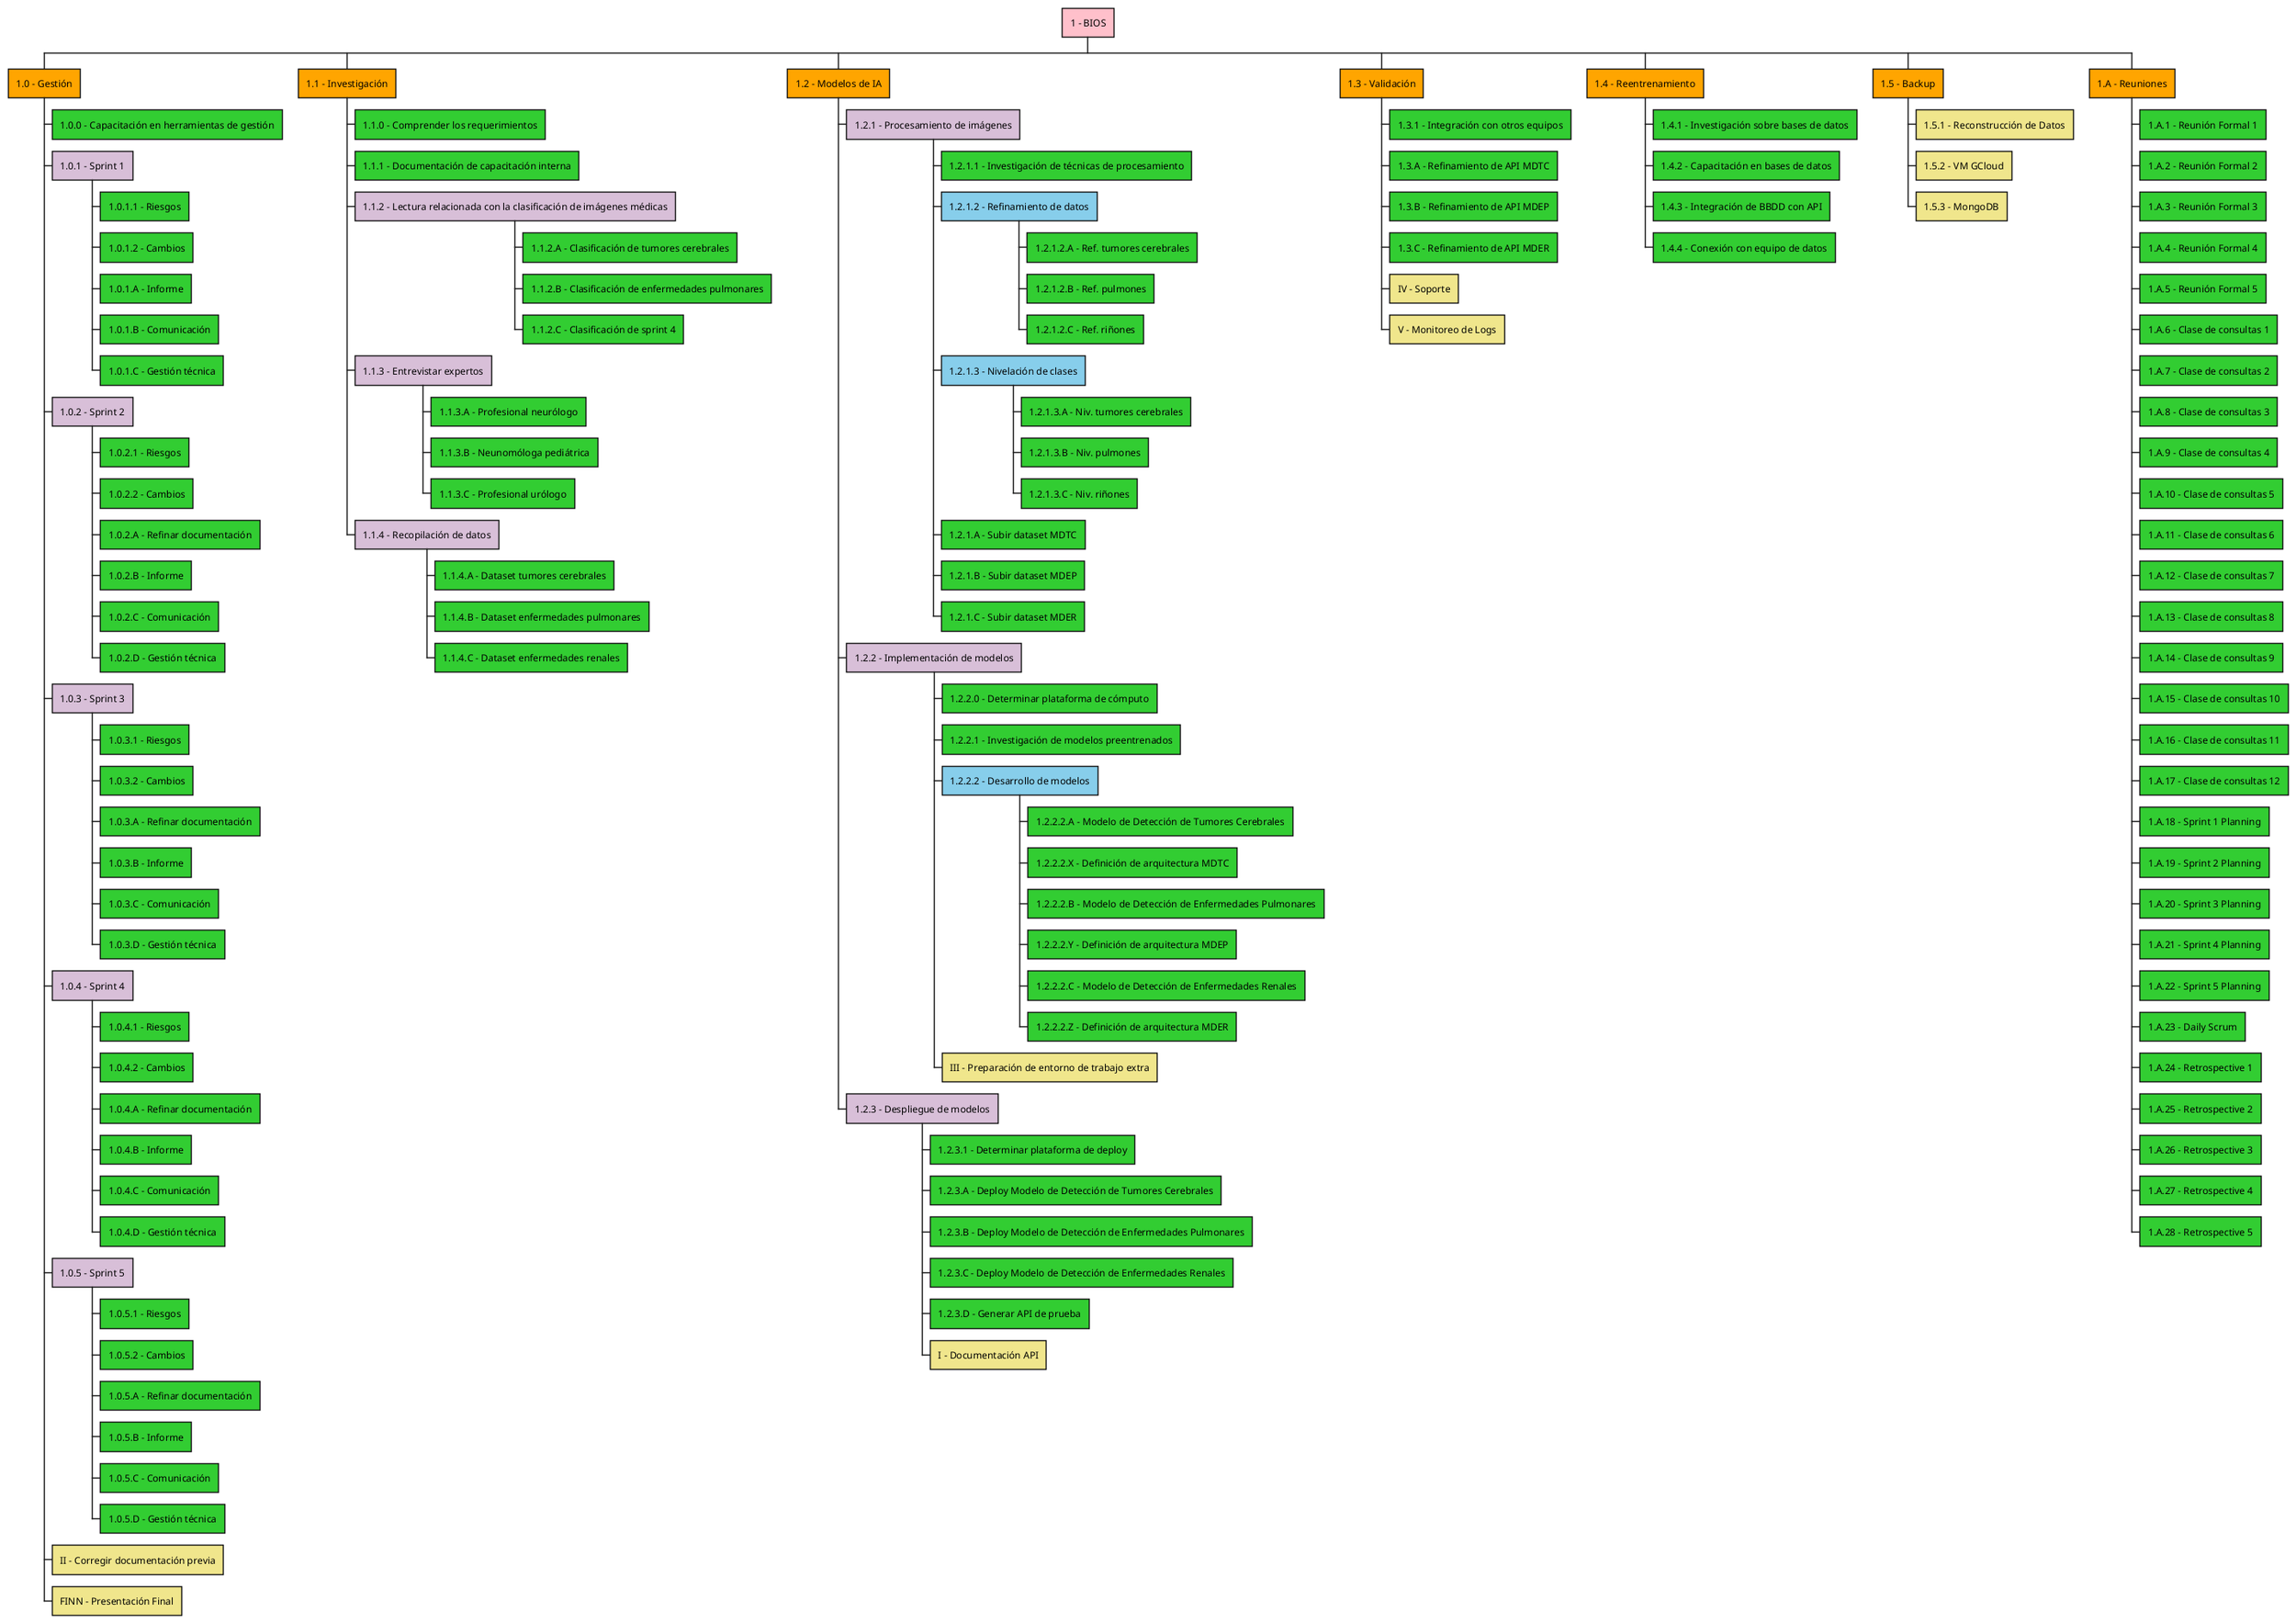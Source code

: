 @startwbs BIOS
<style>
wbsDiagram {
    .pink{
        BackgroundColor Pink
    };
    .orange{
        BackgroundColor Orange
    };
    .violet{
        BackgroundColor Thistle 
    };
    .blue{
        BackgroundColor SkyBlue
    };
    .green{
        BackgroundColor LimeGreen
    };
    .new {
        BackgroundColor Khaki
    }
};
</style>

* 1 - BIOS <<pink>>

** 1.0 - Gestión <<orange>>
*** 1.0.0 - Capacitación en herramientas de gestión <<green>>
*** 1.0.1 - Sprint 1 <<violet>>
**** 1.0.1.1 - Riesgos <<green>>
**** 1.0.1.2 - Cambios <<green>>
**** 1.0.1.A - Informe <<green>>
**** 1.0.1.B - Comunicación <<green>>
**** 1.0.1.C - Gestión técnica <<green>>

*** 1.0.2 - Sprint 2 <<violet>>
**** 1.0.2.1 - Riesgos <<green>>
**** 1.0.2.2 - Cambios <<green>>
**** 1.0.2.A - Refinar documentación <<green>>
**** 1.0.2.B - Informe  <<green>>
**** 1.0.2.C - Comunicación <<green>>
**** 1.0.2.D - Gestión técnica <<green>>

*** 1.0.3 - Sprint 3 <<violet>>
**** 1.0.3.1 - Riesgos <<green>>
**** 1.0.3.2 - Cambios <<green>>
**** 1.0.3.A - Refinar documentación <<green>>
**** 1.0.3.B - Informe <<green>>
**** 1.0.3.C - Comunicación <<green>>
**** 1.0.3.D - Gestión técnica <<green>>

*** 1.0.4 - Sprint 4 <<violet>>
**** 1.0.4.1 - Riesgos <<green>>
**** 1.0.4.2 - Cambios <<green>>
**** 1.0.4.A - Refinar documentación <<green>>
**** 1.0.4.B - Informe <<green>>
**** 1.0.4.C - Comunicación <<green>>
**** 1.0.4.D - Gestión técnica <<green>>

*** 1.0.5 - Sprint 5 <<violet>>
**** 1.0.5.1 - Riesgos <<green>>
**** 1.0.5.2 - Cambios <<green>>
**** 1.0.5.A - Refinar documentación <<green>>
**** 1.0.5.B - Informe <<green>>
**** 1.0.5.C - Comunicación <<green>>
**** 1.0.5.D - Gestión técnica <<green>>

*** II - Corregir documentación previa <<new>>
*** FINN - Presentación Final <<new>>

** 1.1 - Investigación <<orange>>
*** 1.1.0 - Comprender los requerimientos <<green>>
*** 1.1.1 - Documentación de capacitación interna <<green>>
*** 1.1.2 - Lectura relacionada con la clasificación de imágenes médicas <<violet>>
**** 1.1.2.A - Clasificación de tumores cerebrales <<green>>
**** 1.1.2.B - Clasificación de enfermedades pulmonares <<green>>
**** 1.1.2.C - Clasificación de sprint 4 <<green>>

*** 1.1.3 - Entrevistar expertos <<violet>>
**** 1.1.3.A - Profesional neurólogo <<green>>
**** 1.1.3.B - Neunomóloga pediátrica <<green>>
**** 1.1.3.C - Profesional urólogo <<green>>

*** 1.1.4 - Recopilación de datos <<violet>>
**** 1.1.4.A - Dataset tumores cerebrales <<green>>
**** 1.1.4.B - Dataset enfermedades pulmonares <<green>>
**** 1.1.4.C - Dataset enfermedades renales <<green>>

** 1.2 - Modelos de IA <<orange>>

*** 1.2.1 - Procesamiento de imágenes <<violet>>
**** 1.2.1.1 - Investigación de técnicas de procesamiento <<green>>
**** 1.2.1.2 - Refinamiento de datos <<blue>>
***** 1.2.1.2.A - Ref. tumores cerebrales <<green>>
***** 1.2.1.2.B - Ref. pulmones <<green>>
***** 1.2.1.2.C - Ref. riñones <<green>>

**** 1.2.1.3 - Nivelación de clases <<blue>>
***** 1.2.1.3.A - Niv. tumores cerebrales <<green>>
***** 1.2.1.3.B - Niv. pulmones <<green>>
***** 1.2.1.3.C - Niv. riñones <<green>>

**** 1.2.1.A - Subir dataset MDTC <<green>>
**** 1.2.1.B - Subir dataset MDEP <<green>>
**** 1.2.1.C - Subir dataset MDER <<green>>

*** 1.2.2 - Implementación de modelos <<violet>>
**** 1.2.2.0 - Determinar plataforma de cómputo <<green>>
**** 1.2.2.1 - Investigación de modelos preentrenados <<green>>
**** 1.2.2.2 - Desarrollo de modelos <<blue>>
***** 1.2.2.2.A - Modelo de Detección de Tumores Cerebrales <<green>>
***** 1.2.2.2.X - Definición de arquitectura MDTC <<green>>
***** 1.2.2.2.B - Modelo de Detección de Enfermedades Pulmonares <<green>>
***** 1.2.2.2.Y - Definición de arquitectura MDEP <<green>>
***** 1.2.2.2.C - Modelo de Detección de Enfermedades Renales <<green>>
***** 1.2.2.2.Z - Definición de arquitectura MDER <<green>>
**** III - Preparación de entorno de trabajo extra <<new>>

*** 1.2.3 - Despliegue de modelos <<violet>>
**** 1.2.3.1 - Determinar plataforma de deploy <<green>>
**** 1.2.3.A - Deploy Modelo de Detección de Tumores Cerebrales <<green>>
**** 1.2.3.B - Deploy Modelo de Detección de Enfermedades Pulmonares <<green>>
**** 1.2.3.C - Deploy Modelo de Detección de Enfermedades Renales <<green>>
**** 1.2.3.D - Generar API de prueba <<green>>
**** I - Documentación API <<new>>

** 1.3 - Validación <<orange>>
*** 1.3.1 - Integración con otros equipos <<green>>
*** 1.3.A - Refinamiento de API MDTC <<green>>
*** 1.3.B - Refinamiento de API MDEP <<green>>
*** 1.3.C - Refinamiento de API MDER <<green>>
*** IV - Soporte <<new>>
*** V - Monitoreo de Logs <<new>>

** 1.4 - Reentrenamiento <<orange>>
*** 1.4.1 - Investigación sobre bases de datos <<green>>
*** 1.4.2 - Capacitación en bases de datos <<green>>
*** 1.4.3 - Integración de BBDD con API <<green>>
*** 1.4.4 - Conexión con equipo de datos <<green>>

** 1.5 - Backup <<orange>>
*** 1.5.1 - Reconstrucción de Datos <<new>>
*** 1.5.2 - VM GCloud <<new>>
*** 1.5.3 - MongoDB <<new>>

** 1.A - Reuniones <<orange>>
*** 1.A.1 - Reunión Formal 1 <<green>>
*** 1.A.2 - Reunión Formal 2 <<green>>
*** 1.A.3 - Reunión Formal 3 <<green>>
*** 1.A.4 - Reunión Formal 4 <<green>>
*** 1.A.5 - Reunión Formal 5 <<green>>
*** 1.A.6 - Clase de consultas 1 <<green>>
*** 1.A.7 - Clase de consultas 2 <<green>>
*** 1.A.8 - Clase de consultas 3 <<green>>
*** 1.A.9 - Clase de consultas 4 <<green>>
*** 1.A.10 - Clase de consultas 5 <<green>>
*** 1.A.11 - Clase de consultas 6 <<green>>
*** 1.A.12 - Clase de consultas 7 <<green>>
*** 1.A.13 - Clase de consultas 8 <<green>>
*** 1.A.14 - Clase de consultas 9 <<green>>
*** 1.A.15 - Clase de consultas 10 <<green>>
*** 1.A.16 - Clase de consultas 11 <<green>>
*** 1.A.17 - Clase de consultas 12 <<green>>
*** 1.A.18 - Sprint 1 Planning <<green>>
*** 1.A.19 - Sprint 2 Planning <<green>>
*** 1.A.20 - Sprint 3 Planning <<green>>
*** 1.A.21 - Sprint 4 Planning <<green>>
*** 1.A.22 - Sprint 5 Planning <<green>>
*** 1.A.23 - Daily Scrum <<green>>
*** 1.A.24 - Retrospective 1 <<green>>
*** 1.A.25 - Retrospective 2 <<green>>
*** 1.A.26 - Retrospective 3 <<green>>
*** 1.A.27 - Retrospective 4 <<green>>
*** 1.A.28 - Retrospective 5 <<green>>
@endwbs